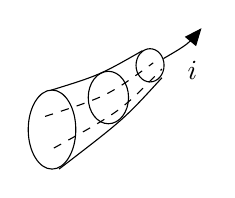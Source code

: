 \begin{tikzpicture}[y=-1cm]
\sf
\draw[black] (2.484,7.769) ellipse (0.302cm and 0.502cm);
\draw[black] (3.2,7.362) ellipse (0.256cm and 0.333cm);
\draw[black] (3.729,6.953) ellipse (0.178cm and 0.211cm);
\draw[black] (2.473,7.269) .. controls (3.087,7.078) .. (3.633,6.767);
\draw[black] (2.573,8.271) .. controls (3.4,7.636) .. (3.88,7.111);
\draw[dashed,black] (2.396,7.602) .. controls (3.189,7.344) .. (3.769,6.922);
\draw[dashed,black] (2.507,8.004) .. controls (3.356,7.536) .. (3.88,7);
\draw[arrows=-triangle 45,black] (3.9,6.867) .. controls (4.216,6.682) .. (4.382,6.482);
\path (4.267,7.133) node[text=black,anchor=base] {$i$};

\end{tikzpicture}%

%% Configure (x)emacs for this file ...
%% Local Variables:
%% mode: latex
%% End: